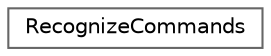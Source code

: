 digraph "Graphical Class Hierarchy"
{
 // LATEX_PDF_SIZE
  bgcolor="transparent";
  edge [fontname=Helvetica,fontsize=10,labelfontname=Helvetica,labelfontsize=10];
  node [fontname=Helvetica,fontsize=10,shape=box,height=0.2,width=0.4];
  rankdir="LR";
  Node0 [id="Node000000",label="RecognizeCommands",height=0.2,width=0.4,color="grey40", fillcolor="white", style="filled",URL="$class_recognize_commands.html",tooltip=" "];
}
